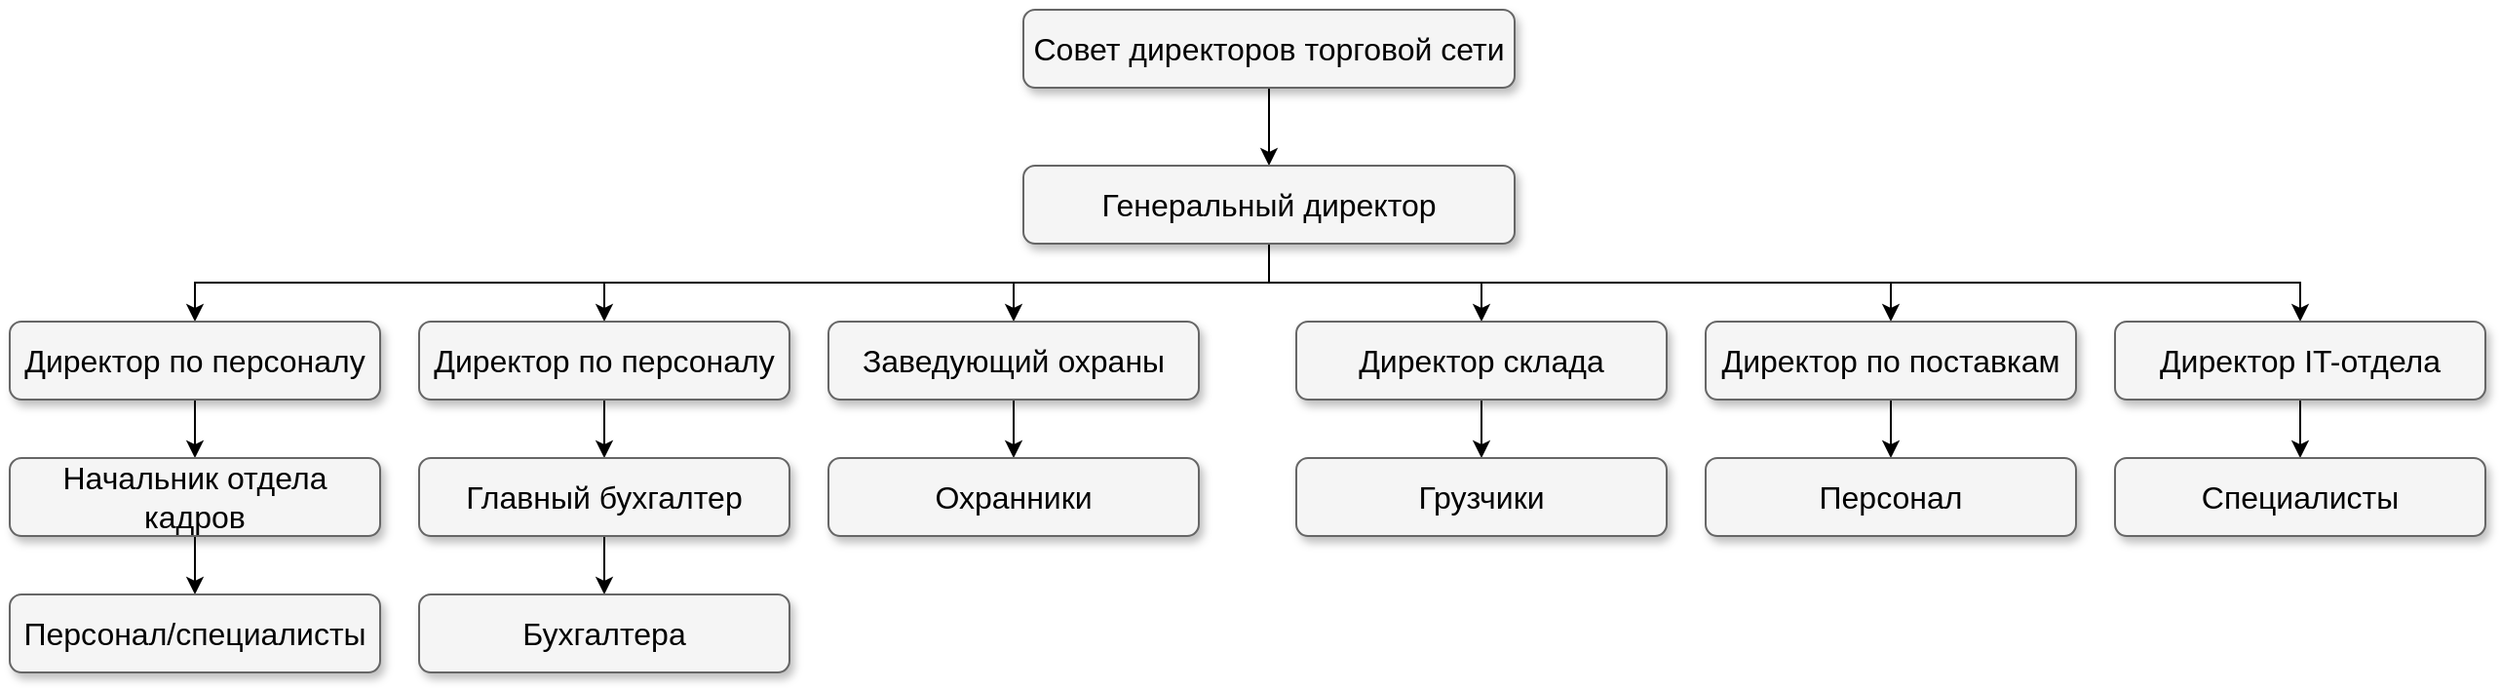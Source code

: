 <mxfile version="20.3.2" type="github"><diagram name="Page-1" id="b98fa263-6416-c6ec-5b7d-78bf54ef71d0"><mxGraphModel dx="1718" dy="1231" grid="1" gridSize="10" guides="1" tooltips="1" connect="1" arrows="1" fold="1" page="1" pageScale="1.5" pageWidth="1169" pageHeight="826" background="none" math="0" shadow="0"><root><mxCell id="0" style=";html=1;"/><mxCell id="1" style=";html=1;" parent="0"/><mxCell id="Uo1gpNqlEJpmmJ4hv2_x-2" style="edgeStyle=orthogonalEdgeStyle;rounded=0;orthogonalLoop=1;jettySize=auto;html=1;exitX=0.5;exitY=1;exitDx=0;exitDy=0;" edge="1" parent="1" source="303ed1de8c2c98b4-72" target="Uo1gpNqlEJpmmJ4hv2_x-1"><mxGeometry relative="1" as="geometry"/></mxCell><mxCell id="303ed1de8c2c98b4-72" value="Совет директоров торговой сети" style="whiteSpace=wrap;html=1;rounded=1;shadow=1;strokeWidth=1;fontSize=16;align=center;fillColor=#f5f5f5;strokeColor=#666666;" parent="1" vertex="1"><mxGeometry x="770" y="370" width="252" height="40" as="geometry"/></mxCell><mxCell id="Uo1gpNqlEJpmmJ4hv2_x-13" style="edgeStyle=orthogonalEdgeStyle;rounded=0;orthogonalLoop=1;jettySize=auto;html=1;exitX=0.5;exitY=1;exitDx=0;exitDy=0;entryX=0.5;entryY=0;entryDx=0;entryDy=0;" edge="1" parent="1" source="Uo1gpNqlEJpmmJ4hv2_x-1" target="Uo1gpNqlEJpmmJ4hv2_x-12"><mxGeometry relative="1" as="geometry"/></mxCell><mxCell id="Uo1gpNqlEJpmmJ4hv2_x-14" style="edgeStyle=orthogonalEdgeStyle;rounded=0;orthogonalLoop=1;jettySize=auto;html=1;exitX=0.5;exitY=1;exitDx=0;exitDy=0;entryX=0.5;entryY=0;entryDx=0;entryDy=0;" edge="1" parent="1" source="Uo1gpNqlEJpmmJ4hv2_x-1" target="Uo1gpNqlEJpmmJ4hv2_x-5"><mxGeometry relative="1" as="geometry"/></mxCell><mxCell id="Uo1gpNqlEJpmmJ4hv2_x-22" style="edgeStyle=orthogonalEdgeStyle;rounded=0;orthogonalLoop=1;jettySize=auto;html=1;exitX=0.5;exitY=1;exitDx=0;exitDy=0;entryX=0.5;entryY=0;entryDx=0;entryDy=0;" edge="1" parent="1" source="Uo1gpNqlEJpmmJ4hv2_x-1" target="Uo1gpNqlEJpmmJ4hv2_x-20"><mxGeometry relative="1" as="geometry"/></mxCell><mxCell id="Uo1gpNqlEJpmmJ4hv2_x-26" style="edgeStyle=orthogonalEdgeStyle;rounded=0;orthogonalLoop=1;jettySize=auto;html=1;exitX=0.5;exitY=1;exitDx=0;exitDy=0;entryX=0.5;entryY=0;entryDx=0;entryDy=0;" edge="1" parent="1" source="Uo1gpNqlEJpmmJ4hv2_x-1" target="Uo1gpNqlEJpmmJ4hv2_x-25"><mxGeometry relative="1" as="geometry"/></mxCell><mxCell id="Uo1gpNqlEJpmmJ4hv2_x-30" style="edgeStyle=orthogonalEdgeStyle;rounded=0;orthogonalLoop=1;jettySize=auto;html=1;exitX=0.5;exitY=1;exitDx=0;exitDy=0;entryX=0.5;entryY=0;entryDx=0;entryDy=0;" edge="1" parent="1" source="Uo1gpNqlEJpmmJ4hv2_x-1" target="Uo1gpNqlEJpmmJ4hv2_x-29"><mxGeometry relative="1" as="geometry"/></mxCell><mxCell id="Uo1gpNqlEJpmmJ4hv2_x-34" style="edgeStyle=orthogonalEdgeStyle;rounded=0;orthogonalLoop=1;jettySize=auto;html=1;exitX=0.5;exitY=1;exitDx=0;exitDy=0;entryX=0.5;entryY=0;entryDx=0;entryDy=0;" edge="1" parent="1" source="Uo1gpNqlEJpmmJ4hv2_x-1" target="Uo1gpNqlEJpmmJ4hv2_x-33"><mxGeometry relative="1" as="geometry"/></mxCell><mxCell id="Uo1gpNqlEJpmmJ4hv2_x-1" value="Генеральный директор" style="whiteSpace=wrap;html=1;rounded=1;shadow=1;strokeWidth=1;fontSize=16;align=center;fillColor=#f5f5f5;strokeColor=#666666;" vertex="1" parent="1"><mxGeometry x="770" y="450" width="252" height="40" as="geometry"/></mxCell><mxCell id="Uo1gpNqlEJpmmJ4hv2_x-9" value="" style="edgeStyle=orthogonalEdgeStyle;rounded=0;orthogonalLoop=1;jettySize=auto;html=1;" edge="1" parent="1" source="Uo1gpNqlEJpmmJ4hv2_x-5" target="Uo1gpNqlEJpmmJ4hv2_x-7"><mxGeometry relative="1" as="geometry"/></mxCell><mxCell id="Uo1gpNqlEJpmmJ4hv2_x-5" value="Директор по персоналу" style="whiteSpace=wrap;html=1;rounded=1;shadow=1;strokeWidth=1;fontSize=16;align=center;fillColor=#f5f5f5;strokeColor=#666666;" vertex="1" parent="1"><mxGeometry x="250" y="530" width="190" height="40" as="geometry"/></mxCell><mxCell id="Uo1gpNqlEJpmmJ4hv2_x-11" value="" style="edgeStyle=orthogonalEdgeStyle;rounded=0;orthogonalLoop=1;jettySize=auto;html=1;" edge="1" parent="1" source="Uo1gpNqlEJpmmJ4hv2_x-7" target="Uo1gpNqlEJpmmJ4hv2_x-10"><mxGeometry relative="1" as="geometry"/></mxCell><mxCell id="Uo1gpNqlEJpmmJ4hv2_x-7" value="Начальник отдела кадров" style="whiteSpace=wrap;html=1;rounded=1;shadow=1;strokeWidth=1;fontSize=16;align=center;fillColor=#f5f5f5;strokeColor=#666666;" vertex="1" parent="1"><mxGeometry x="250" y="600" width="190" height="40" as="geometry"/></mxCell><mxCell id="Uo1gpNqlEJpmmJ4hv2_x-10" value="Персонал/специалисты" style="whiteSpace=wrap;html=1;rounded=1;shadow=1;strokeWidth=1;fontSize=16;align=center;fillColor=#f5f5f5;strokeColor=#666666;" vertex="1" parent="1"><mxGeometry x="250" y="670" width="190" height="40" as="geometry"/></mxCell><mxCell id="Uo1gpNqlEJpmmJ4hv2_x-18" style="edgeStyle=orthogonalEdgeStyle;rounded=0;orthogonalLoop=1;jettySize=auto;html=1;exitX=0.5;exitY=1;exitDx=0;exitDy=0;" edge="1" parent="1" source="Uo1gpNqlEJpmmJ4hv2_x-12" target="Uo1gpNqlEJpmmJ4hv2_x-15"><mxGeometry relative="1" as="geometry"/></mxCell><mxCell id="Uo1gpNqlEJpmmJ4hv2_x-12" value="Директор по персоналу" style="whiteSpace=wrap;html=1;rounded=1;shadow=1;strokeWidth=1;fontSize=16;align=center;fillColor=#f5f5f5;strokeColor=#666666;" vertex="1" parent="1"><mxGeometry x="460" y="530" width="190" height="40" as="geometry"/></mxCell><mxCell id="Uo1gpNqlEJpmmJ4hv2_x-19" value="" style="edgeStyle=orthogonalEdgeStyle;rounded=0;orthogonalLoop=1;jettySize=auto;html=1;" edge="1" parent="1" source="Uo1gpNqlEJpmmJ4hv2_x-15" target="Uo1gpNqlEJpmmJ4hv2_x-16"><mxGeometry relative="1" as="geometry"/></mxCell><mxCell id="Uo1gpNqlEJpmmJ4hv2_x-15" value="Главный бухгалтер" style="whiteSpace=wrap;html=1;rounded=1;shadow=1;strokeWidth=1;fontSize=16;align=center;fillColor=#f5f5f5;strokeColor=#666666;" vertex="1" parent="1"><mxGeometry x="460" y="600" width="190" height="40" as="geometry"/></mxCell><mxCell id="Uo1gpNqlEJpmmJ4hv2_x-16" value="Бухгалтера" style="whiteSpace=wrap;html=1;rounded=1;shadow=1;strokeWidth=1;fontSize=16;align=center;fillColor=#f5f5f5;strokeColor=#666666;" vertex="1" parent="1"><mxGeometry x="460" y="670" width="190" height="40" as="geometry"/></mxCell><mxCell id="Uo1gpNqlEJpmmJ4hv2_x-24" style="edgeStyle=orthogonalEdgeStyle;rounded=0;orthogonalLoop=1;jettySize=auto;html=1;exitX=0.5;exitY=1;exitDx=0;exitDy=0;entryX=0.5;entryY=0;entryDx=0;entryDy=0;" edge="1" parent="1" source="Uo1gpNqlEJpmmJ4hv2_x-20" target="Uo1gpNqlEJpmmJ4hv2_x-23"><mxGeometry relative="1" as="geometry"/></mxCell><mxCell id="Uo1gpNqlEJpmmJ4hv2_x-20" value="Директор склада" style="whiteSpace=wrap;html=1;rounded=1;shadow=1;strokeWidth=1;fontSize=16;align=center;fillColor=#f5f5f5;strokeColor=#666666;" vertex="1" parent="1"><mxGeometry x="910" y="530" width="190" height="40" as="geometry"/></mxCell><mxCell id="Uo1gpNqlEJpmmJ4hv2_x-23" value="Грузчики" style="whiteSpace=wrap;html=1;rounded=1;shadow=1;strokeWidth=1;fontSize=16;align=center;fillColor=#f5f5f5;strokeColor=#666666;" vertex="1" parent="1"><mxGeometry x="910" y="600" width="190" height="40" as="geometry"/></mxCell><mxCell id="Uo1gpNqlEJpmmJ4hv2_x-28" style="edgeStyle=orthogonalEdgeStyle;rounded=0;orthogonalLoop=1;jettySize=auto;html=1;exitX=0.5;exitY=1;exitDx=0;exitDy=0;entryX=0.5;entryY=0;entryDx=0;entryDy=0;" edge="1" parent="1" source="Uo1gpNqlEJpmmJ4hv2_x-25" target="Uo1gpNqlEJpmmJ4hv2_x-27"><mxGeometry relative="1" as="geometry"/></mxCell><mxCell id="Uo1gpNqlEJpmmJ4hv2_x-25" value="Директор по поставкам" style="whiteSpace=wrap;html=1;rounded=1;shadow=1;strokeWidth=1;fontSize=16;align=center;fillColor=#f5f5f5;strokeColor=#666666;" vertex="1" parent="1"><mxGeometry x="1120" y="530" width="190" height="40" as="geometry"/></mxCell><mxCell id="Uo1gpNqlEJpmmJ4hv2_x-27" value="Персонал" style="whiteSpace=wrap;html=1;rounded=1;shadow=1;strokeWidth=1;fontSize=16;align=center;fillColor=#f5f5f5;strokeColor=#666666;" vertex="1" parent="1"><mxGeometry x="1120" y="600" width="190" height="40" as="geometry"/></mxCell><mxCell id="Uo1gpNqlEJpmmJ4hv2_x-32" style="edgeStyle=orthogonalEdgeStyle;rounded=0;orthogonalLoop=1;jettySize=auto;html=1;exitX=0.5;exitY=1;exitDx=0;exitDy=0;entryX=0.5;entryY=0;entryDx=0;entryDy=0;" edge="1" parent="1" source="Uo1gpNqlEJpmmJ4hv2_x-29" target="Uo1gpNqlEJpmmJ4hv2_x-31"><mxGeometry relative="1" as="geometry"/></mxCell><mxCell id="Uo1gpNqlEJpmmJ4hv2_x-29" value="Директор IT-отдела" style="whiteSpace=wrap;html=1;rounded=1;shadow=1;strokeWidth=1;fontSize=16;align=center;fillColor=#f5f5f5;strokeColor=#666666;" vertex="1" parent="1"><mxGeometry x="1330" y="530" width="190" height="40" as="geometry"/></mxCell><mxCell id="Uo1gpNqlEJpmmJ4hv2_x-31" value="Специалисты" style="whiteSpace=wrap;html=1;rounded=1;shadow=1;strokeWidth=1;fontSize=16;align=center;fillColor=#f5f5f5;strokeColor=#666666;" vertex="1" parent="1"><mxGeometry x="1330" y="600" width="190" height="40" as="geometry"/></mxCell><mxCell id="Uo1gpNqlEJpmmJ4hv2_x-36" style="edgeStyle=orthogonalEdgeStyle;rounded=0;orthogonalLoop=1;jettySize=auto;html=1;exitX=0.5;exitY=1;exitDx=0;exitDy=0;entryX=0.5;entryY=0;entryDx=0;entryDy=0;" edge="1" parent="1" source="Uo1gpNqlEJpmmJ4hv2_x-33" target="Uo1gpNqlEJpmmJ4hv2_x-35"><mxGeometry relative="1" as="geometry"/></mxCell><mxCell id="Uo1gpNqlEJpmmJ4hv2_x-33" value="Заведующий охраны" style="whiteSpace=wrap;html=1;rounded=1;shadow=1;strokeWidth=1;fontSize=16;align=center;fillColor=#f5f5f5;strokeColor=#666666;" vertex="1" parent="1"><mxGeometry x="670" y="530" width="190" height="40" as="geometry"/></mxCell><mxCell id="Uo1gpNqlEJpmmJ4hv2_x-35" value="Охранники" style="whiteSpace=wrap;html=1;rounded=1;shadow=1;strokeWidth=1;fontSize=16;align=center;fillColor=#f5f5f5;strokeColor=#666666;" vertex="1" parent="1"><mxGeometry x="670" y="600" width="190" height="40" as="geometry"/></mxCell></root></mxGraphModel></diagram></mxfile>